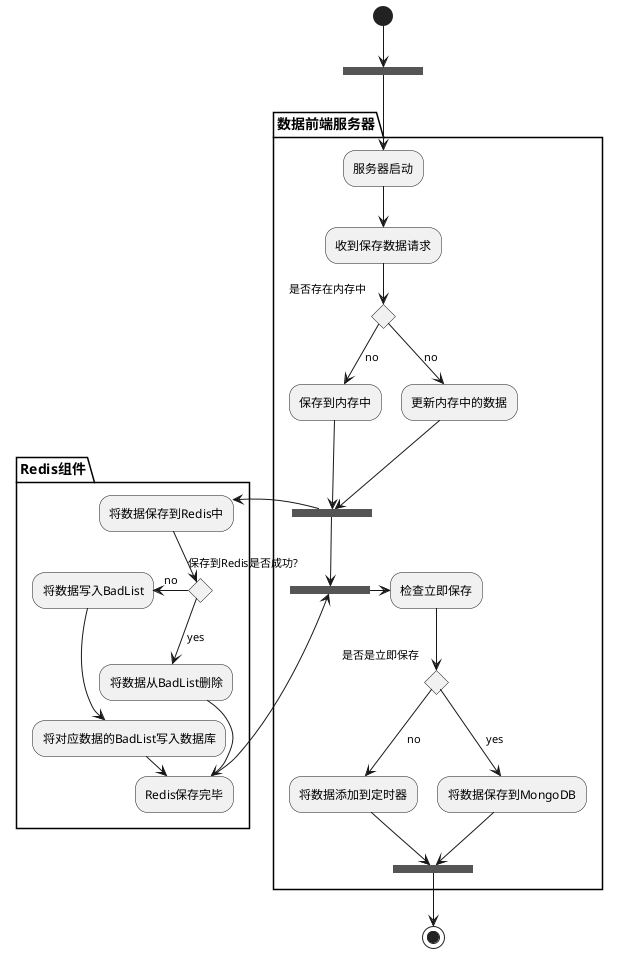 
@startuml

(*) --> ===Begin===

partition "数据前端服务器" {
  --> "服务器启动"
  --> "收到保存数据请求" 
  
  --> if "是否存在内存中" then
    --> [no] "保存到内存中"
    --> ===s2===
  else
    --> [no] "更新内存中的数据"
    --> ===s2===
  endif 
}

partition "Redis组件" {
  ===s2=== -right-> "将数据保存到Redis中" as SaveToRedis
  SaveToRedis --> if "保存到Redis是否成功?" then
    -down-> [yes] "将数据从BadList删除"
    -down-> "Redis保存完毕" as RedisSaveFinish
  else
    -left-> [no] "将数据写入BadList"
    -down-> "将对应数据的BadList写入数据库"
    -right-> RedisSaveFinish
  endif
}

partition "数据前端服务器" {
  ===s2=== -down-> ===s3===
  RedisSaveFinish -left-> ===s3===
  -left-> "检查立即保存" as CheckNowSave
  CheckNowSave --> if "是否是立即保存" then
    --> [yes] "将数据保存到MongoDB"
    --> ===End===
  else
    --> [no] "将数据添加到定时器"
    --> ===End===
  endif
}

===End=== --> (*)

@enduml